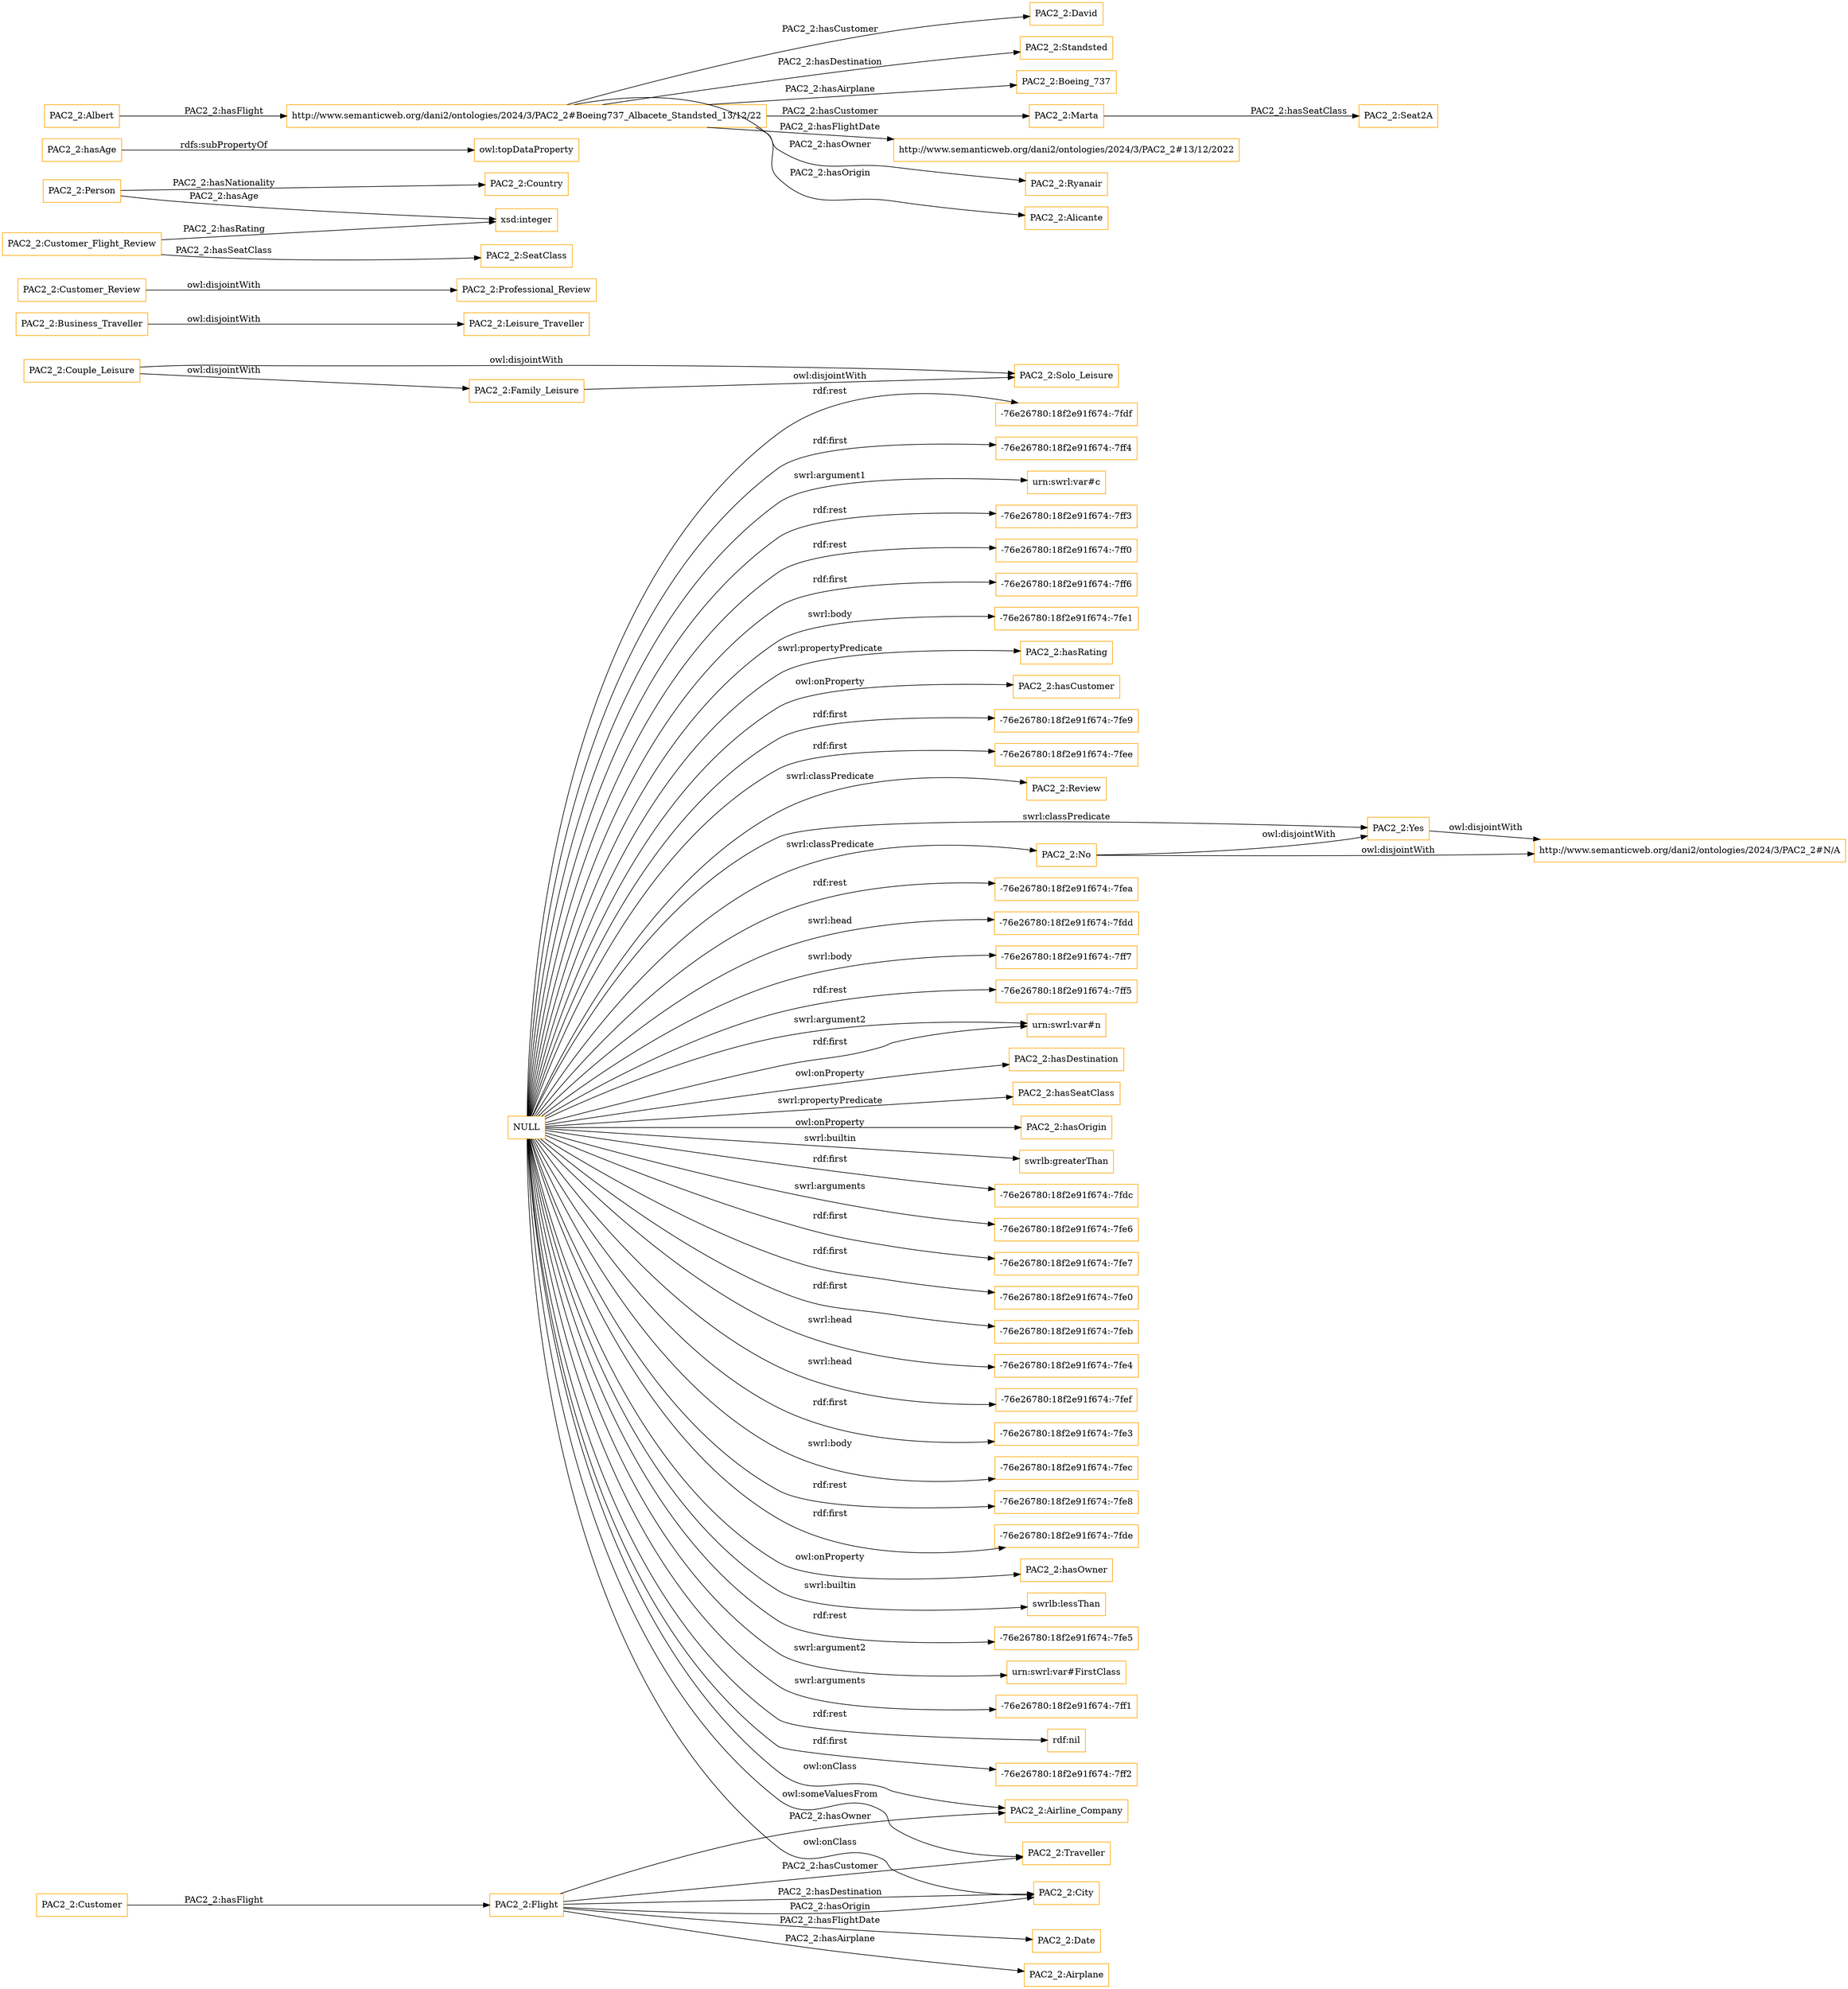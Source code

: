 digraph ar2dtool_diagram { 
rankdir=LR;
size="1501"
node [shape = rectangle, color="orange"]; "PAC2_2:Date" "PAC2_2:Solo_Leisure" "PAC2_2:Airline_Company" "PAC2_2:Airplane" "http://www.semanticweb.org/dani2/ontologies/2024/3/PAC2_2#N/A" "PAC2_2:Leisure_Traveller" "PAC2_2:Professional_Review" "PAC2_2:Review" "PAC2_2:Couple_Leisure" "PAC2_2:Person" "PAC2_2:SeatClass" "PAC2_2:Business_Traveller" "PAC2_2:Flight" "PAC2_2:Traveller" "PAC2_2:Customer_Review" "PAC2_2:Yes" "PAC2_2:Country" "PAC2_2:City" "PAC2_2:Customer" "PAC2_2:Customer_Flight_Review" "PAC2_2:Family_Leisure" "PAC2_2:No" ; /*classes style*/
	"NULL" -> "-76e26780:18f2e91f674:-7fea" [ label = "rdf:rest" ];
	"NULL" -> "-76e26780:18f2e91f674:-7fdd" [ label = "swrl:head" ];
	"NULL" -> "-76e26780:18f2e91f674:-7ff7" [ label = "swrl:body" ];
	"NULL" -> "-76e26780:18f2e91f674:-7ff5" [ label = "rdf:rest" ];
	"NULL" -> "urn:swrl:var#n" [ label = "rdf:first" ];
	"NULL" -> "urn:swrl:var#n" [ label = "swrl:argument2" ];
	"NULL" -> "PAC2_2:hasDestination" [ label = "owl:onProperty" ];
	"NULL" -> "PAC2_2:hasSeatClass" [ label = "swrl:propertyPredicate" ];
	"NULL" -> "PAC2_2:hasOrigin" [ label = "owl:onProperty" ];
	"NULL" -> "swrlb:greaterThan" [ label = "swrl:builtin" ];
	"NULL" -> "PAC2_2:Airline_Company" [ label = "owl:onClass" ];
	"NULL" -> "-76e26780:18f2e91f674:-7fdc" [ label = "rdf:first" ];
	"NULL" -> "-76e26780:18f2e91f674:-7fe6" [ label = "swrl:arguments" ];
	"NULL" -> "-76e26780:18f2e91f674:-7fe7" [ label = "rdf:first" ];
	"NULL" -> "PAC2_2:Yes" [ label = "swrl:classPredicate" ];
	"NULL" -> "PAC2_2:Traveller" [ label = "owl:someValuesFrom" ];
	"NULL" -> "-76e26780:18f2e91f674:-7fe0" [ label = "rdf:first" ];
	"NULL" -> "-76e26780:18f2e91f674:-7feb" [ label = "rdf:first" ];
	"NULL" -> "-76e26780:18f2e91f674:-7fe4" [ label = "swrl:head" ];
	"NULL" -> "-76e26780:18f2e91f674:-7fef" [ label = "swrl:head" ];
	"NULL" -> "-76e26780:18f2e91f674:-7fe3" [ label = "rdf:first" ];
	"NULL" -> "-76e26780:18f2e91f674:-7fec" [ label = "swrl:body" ];
	"NULL" -> "-76e26780:18f2e91f674:-7fe8" [ label = "rdf:rest" ];
	"NULL" -> "-76e26780:18f2e91f674:-7fde" [ label = "rdf:first" ];
	"NULL" -> "PAC2_2:hasOwner" [ label = "owl:onProperty" ];
	"NULL" -> "swrlb:lessThan" [ label = "swrl:builtin" ];
	"NULL" -> "-76e26780:18f2e91f674:-7fe5" [ label = "rdf:rest" ];
	"NULL" -> "urn:swrl:var#FirstClass" [ label = "swrl:argument2" ];
	"NULL" -> "-76e26780:18f2e91f674:-7ff1" [ label = "swrl:arguments" ];
	"NULL" -> "rdf:nil" [ label = "rdf:rest" ];
	"NULL" -> "-76e26780:18f2e91f674:-7ff2" [ label = "rdf:first" ];
	"NULL" -> "-76e26780:18f2e91f674:-7fdf" [ label = "rdf:rest" ];
	"NULL" -> "-76e26780:18f2e91f674:-7ff4" [ label = "rdf:first" ];
	"NULL" -> "PAC2_2:Review" [ label = "swrl:classPredicate" ];
	"NULL" -> "PAC2_2:No" [ label = "swrl:classPredicate" ];
	"NULL" -> "urn:swrl:var#c" [ label = "swrl:argument1" ];
	"NULL" -> "-76e26780:18f2e91f674:-7ff3" [ label = "rdf:rest" ];
	"NULL" -> "-76e26780:18f2e91f674:-7ff0" [ label = "rdf:rest" ];
	"NULL" -> "-76e26780:18f2e91f674:-7ff6" [ label = "rdf:first" ];
	"NULL" -> "-76e26780:18f2e91f674:-7fe1" [ label = "swrl:body" ];
	"NULL" -> "PAC2_2:City" [ label = "owl:onClass" ];
	"NULL" -> "PAC2_2:hasRating" [ label = "swrl:propertyPredicate" ];
	"NULL" -> "PAC2_2:hasCustomer" [ label = "owl:onProperty" ];
	"NULL" -> "-76e26780:18f2e91f674:-7fe9" [ label = "rdf:first" ];
	"NULL" -> "-76e26780:18f2e91f674:-7fee" [ label = "rdf:first" ];
	"PAC2_2:Family_Leisure" -> "PAC2_2:Solo_Leisure" [ label = "owl:disjointWith" ];
	"PAC2_2:hasAge" -> "owl:topDataProperty" [ label = "rdfs:subPropertyOf" ];
	"PAC2_2:Business_Traveller" -> "PAC2_2:Leisure_Traveller" [ label = "owl:disjointWith" ];
	"PAC2_2:Couple_Leisure" -> "PAC2_2:Solo_Leisure" [ label = "owl:disjointWith" ];
	"PAC2_2:Couple_Leisure" -> "PAC2_2:Family_Leisure" [ label = "owl:disjointWith" ];
	"http://www.semanticweb.org/dani2/ontologies/2024/3/PAC2_2#Boeing737_Albacete_Standsted_13/12/22" -> "PAC2_2:David" [ label = "PAC2_2:hasCustomer" ];
	"http://www.semanticweb.org/dani2/ontologies/2024/3/PAC2_2#Boeing737_Albacete_Standsted_13/12/22" -> "PAC2_2:Standsted" [ label = "PAC2_2:hasDestination" ];
	"http://www.semanticweb.org/dani2/ontologies/2024/3/PAC2_2#Boeing737_Albacete_Standsted_13/12/22" -> "PAC2_2:Boeing_737" [ label = "PAC2_2:hasAirplane" ];
	"http://www.semanticweb.org/dani2/ontologies/2024/3/PAC2_2#Boeing737_Albacete_Standsted_13/12/22" -> "PAC2_2:Marta" [ label = "PAC2_2:hasCustomer" ];
	"http://www.semanticweb.org/dani2/ontologies/2024/3/PAC2_2#Boeing737_Albacete_Standsted_13/12/22" -> "http://www.semanticweb.org/dani2/ontologies/2024/3/PAC2_2#13/12/2022" [ label = "PAC2_2:hasFlightDate" ];
	"http://www.semanticweb.org/dani2/ontologies/2024/3/PAC2_2#Boeing737_Albacete_Standsted_13/12/22" -> "PAC2_2:Ryanair" [ label = "PAC2_2:hasOwner" ];
	"http://www.semanticweb.org/dani2/ontologies/2024/3/PAC2_2#Boeing737_Albacete_Standsted_13/12/22" -> "PAC2_2:Alicante" [ label = "PAC2_2:hasOrigin" ];
	"PAC2_2:Customer_Review" -> "PAC2_2:Professional_Review" [ label = "owl:disjointWith" ];
	"PAC2_2:Marta" -> "PAC2_2:Seat2A" [ label = "PAC2_2:hasSeatClass" ];
	"PAC2_2:Albert" -> "http://www.semanticweb.org/dani2/ontologies/2024/3/PAC2_2#Boeing737_Albacete_Standsted_13/12/22" [ label = "PAC2_2:hasFlight" ];
	"PAC2_2:No" -> "http://www.semanticweb.org/dani2/ontologies/2024/3/PAC2_2#N/A" [ label = "owl:disjointWith" ];
	"PAC2_2:No" -> "PAC2_2:Yes" [ label = "owl:disjointWith" ];
	"PAC2_2:Yes" -> "http://www.semanticweb.org/dani2/ontologies/2024/3/PAC2_2#N/A" [ label = "owl:disjointWith" ];
	"PAC2_2:Flight" -> "PAC2_2:Date" [ label = "PAC2_2:hasFlightDate" ];
	"PAC2_2:Customer" -> "PAC2_2:Flight" [ label = "PAC2_2:hasFlight" ];
	"PAC2_2:Person" -> "xsd:integer" [ label = "PAC2_2:hasAge" ];
	"PAC2_2:Flight" -> "PAC2_2:Traveller" [ label = "PAC2_2:hasCustomer" ];
	"PAC2_2:Customer_Flight_Review" -> "xsd:integer" [ label = "PAC2_2:hasRating" ];
	"PAC2_2:Flight" -> "PAC2_2:City" [ label = "PAC2_2:hasDestination" ];
	"PAC2_2:Flight" -> "PAC2_2:Airplane" [ label = "PAC2_2:hasAirplane" ];
	"PAC2_2:Person" -> "PAC2_2:Country" [ label = "PAC2_2:hasNationality" ];
	"PAC2_2:Flight" -> "PAC2_2:Airline_Company" [ label = "PAC2_2:hasOwner" ];
	"PAC2_2:Customer_Flight_Review" -> "PAC2_2:SeatClass" [ label = "PAC2_2:hasSeatClass" ];
	"PAC2_2:Flight" -> "PAC2_2:City" [ label = "PAC2_2:hasOrigin" ];

}

